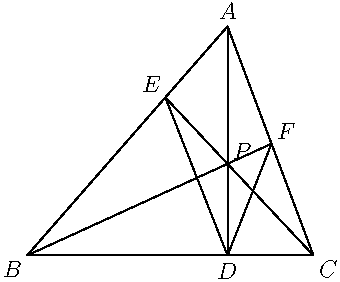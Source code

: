 
import geometry;

size(170);

pair A = (2, 8);
label("$A$", A, N);
pair B = (-5, 0);
label("$B$", B, SW);
pair C = (5, 0);
label("$C$", C, SE);
draw(A -- B -- C -- cycle);

line ad = perpendicular(locate(A), line(locate(B), locate(C)));
pair D = locate(intersectionpoint(ad, line(locate(B), locate(C))));
label("$D$", D, S);
draw(A -- D);

real t = 0.6;
pair P = ((1-t)*A.x+t*D.x, (1-t)*A.y+t*D.y);
label("$P$", P, NE);

pair E = locate(intersectionpoint(line(locate(C), locate(P)), line(locate(A), locate(B))));
label("$E$", E, NW);

pair F = locate(intersectionpoint(line(locate(B), locate(P)), line(locate(A), locate(C))));
label("$F$", F, NE);

draw(B -- F);
draw(C -- E);

draw(D -- E);
draw(D -- F);




